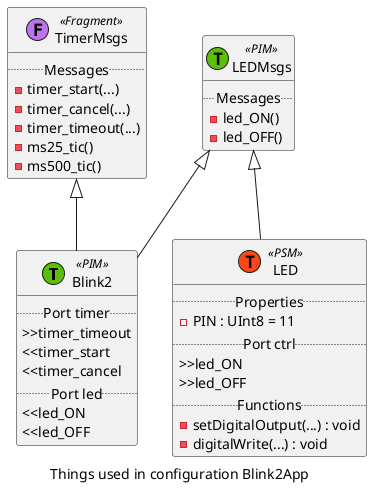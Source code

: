 @startuml
caption Things used in configuration Blink2App
class Blink2 <<(T,#5BBF09)PIM>> {
..Port timer..
>>timer_timeout
<<timer_start
<<timer_cancel
..Port led..
<<led_ON
<<led_OFF
}
class TimerMsgs <<(F,#BC74ED)Fragment>> {
..Messages..
-timer_start(...)
-timer_cancel(...)
-timer_timeout(...)
-ms25_tic()
-ms500_tic()
}
class LEDMsgs <<(T,#5BBF09)PIM>> {
..Messages..
-led_ON()
-led_OFF()
}
class LED <<(T,#F94918)PSM>> {
..Properties..
-PIN : UInt8 = 11
..Port ctrl..
>>led_ON
>>led_OFF
..Functions..
-setDigitalOutput(...) : void
-digitalWrite(...) : void
}
TimerMsgs <|-- Blink2
LEDMsgs <|-- Blink2
LEDMsgs <|-- LED
@enduml